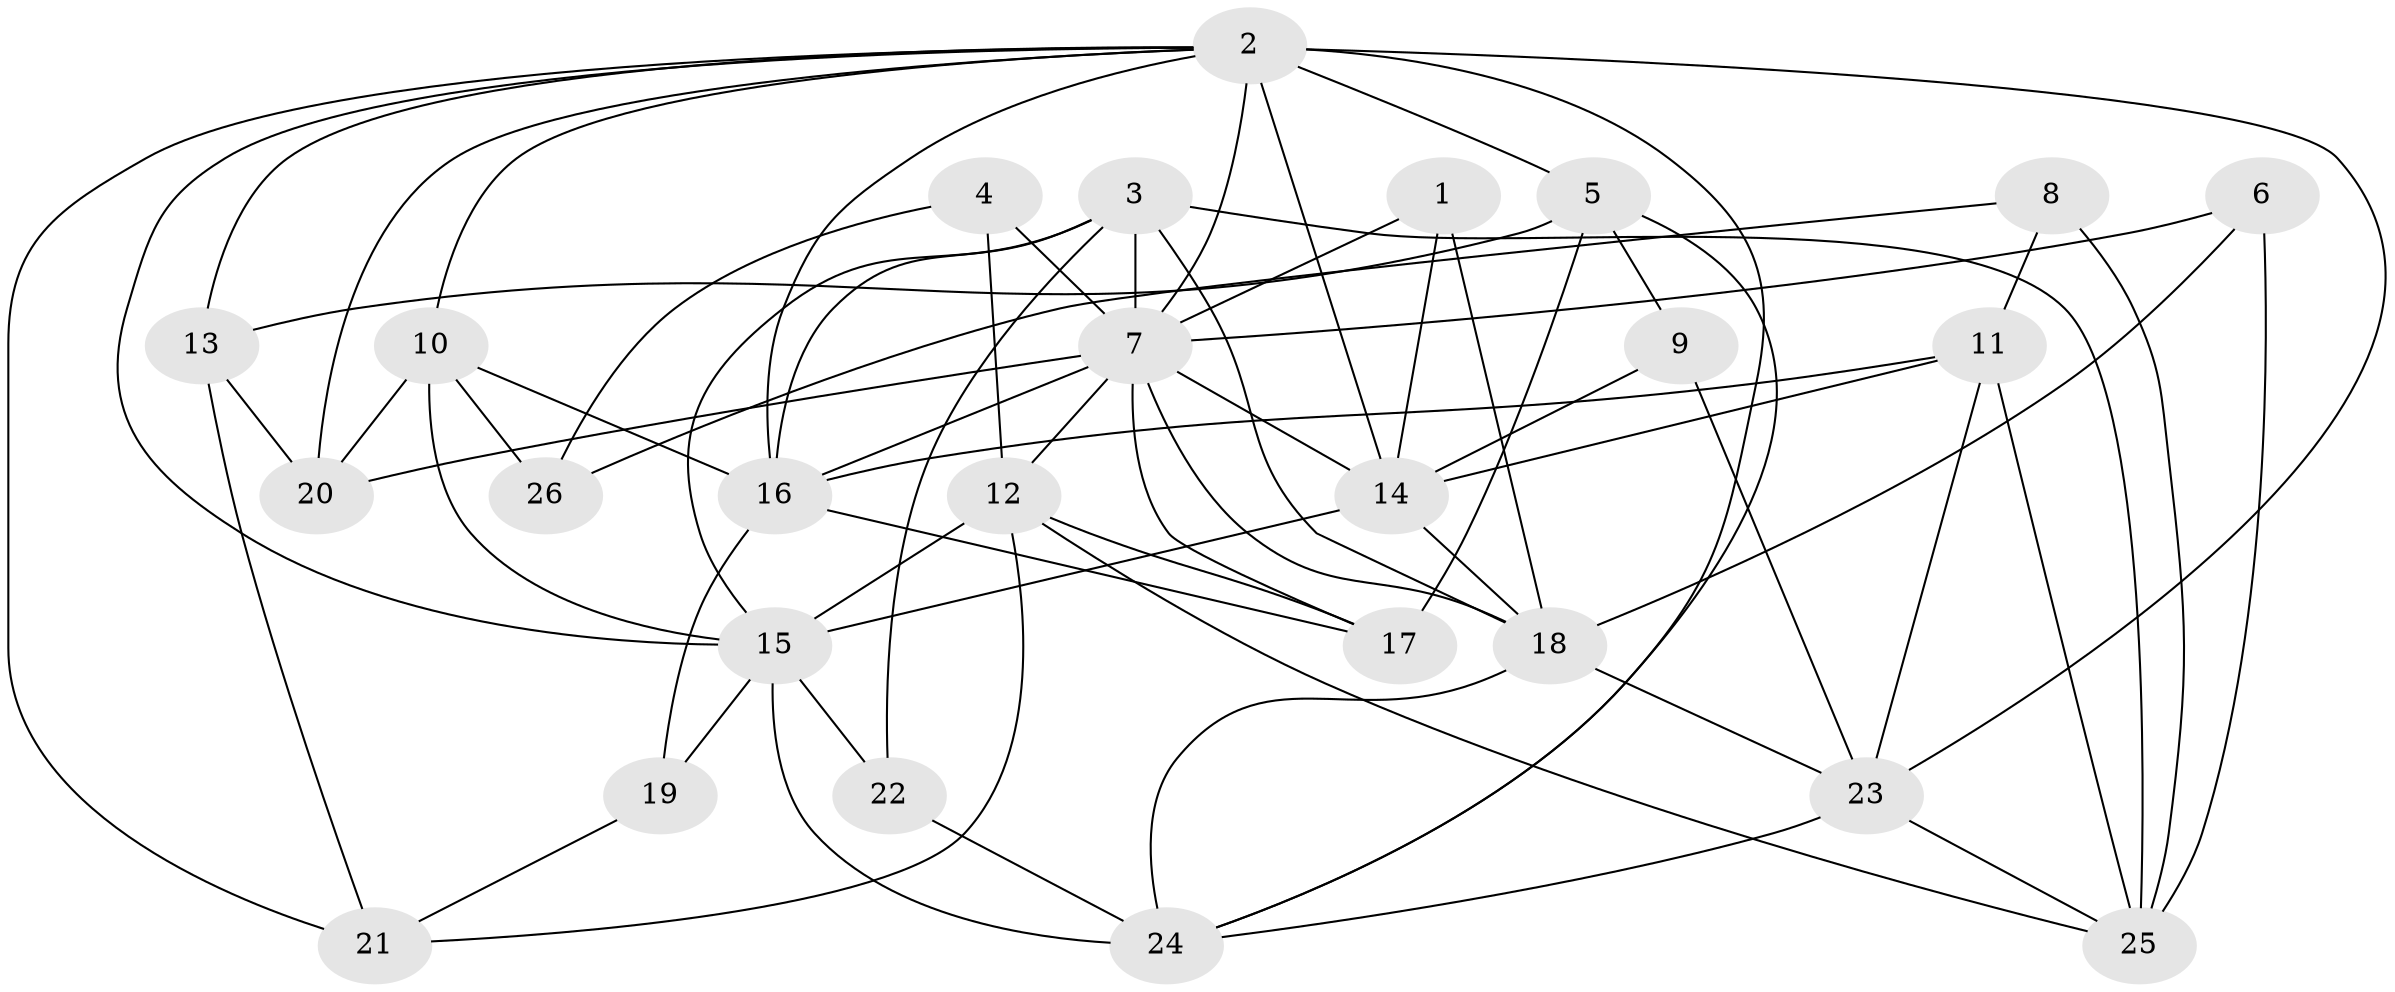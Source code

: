 // original degree distribution, {4: 0.23076923076923078, 5: 0.15384615384615385, 3: 0.2923076923076923, 2: 0.15384615384615385, 6: 0.09230769230769231, 7: 0.06153846153846154, 9: 0.015384615384615385}
// Generated by graph-tools (version 1.1) at 2025/37/03/04/25 23:37:03]
// undirected, 26 vertices, 68 edges
graph export_dot {
  node [color=gray90,style=filled];
  1;
  2;
  3;
  4;
  5;
  6;
  7;
  8;
  9;
  10;
  11;
  12;
  13;
  14;
  15;
  16;
  17;
  18;
  19;
  20;
  21;
  22;
  23;
  24;
  25;
  26;
  1 -- 7 [weight=1.0];
  1 -- 14 [weight=1.0];
  1 -- 18 [weight=2.0];
  2 -- 5 [weight=1.0];
  2 -- 7 [weight=1.0];
  2 -- 10 [weight=1.0];
  2 -- 13 [weight=1.0];
  2 -- 14 [weight=2.0];
  2 -- 15 [weight=1.0];
  2 -- 16 [weight=1.0];
  2 -- 20 [weight=1.0];
  2 -- 21 [weight=1.0];
  2 -- 23 [weight=2.0];
  2 -- 24 [weight=1.0];
  3 -- 7 [weight=1.0];
  3 -- 15 [weight=1.0];
  3 -- 16 [weight=1.0];
  3 -- 18 [weight=1.0];
  3 -- 22 [weight=1.0];
  3 -- 25 [weight=3.0];
  4 -- 7 [weight=1.0];
  4 -- 12 [weight=1.0];
  4 -- 26 [weight=1.0];
  5 -- 9 [weight=1.0];
  5 -- 13 [weight=1.0];
  5 -- 17 [weight=1.0];
  5 -- 24 [weight=1.0];
  6 -- 7 [weight=1.0];
  6 -- 18 [weight=4.0];
  6 -- 25 [weight=2.0];
  7 -- 12 [weight=1.0];
  7 -- 14 [weight=1.0];
  7 -- 16 [weight=1.0];
  7 -- 17 [weight=1.0];
  7 -- 18 [weight=2.0];
  7 -- 20 [weight=2.0];
  8 -- 11 [weight=1.0];
  8 -- 25 [weight=2.0];
  8 -- 26 [weight=1.0];
  9 -- 14 [weight=1.0];
  9 -- 23 [weight=1.0];
  10 -- 15 [weight=1.0];
  10 -- 16 [weight=1.0];
  10 -- 20 [weight=1.0];
  10 -- 26 [weight=1.0];
  11 -- 14 [weight=2.0];
  11 -- 16 [weight=2.0];
  11 -- 23 [weight=1.0];
  11 -- 25 [weight=1.0];
  12 -- 15 [weight=1.0];
  12 -- 17 [weight=1.0];
  12 -- 21 [weight=1.0];
  12 -- 25 [weight=3.0];
  13 -- 20 [weight=2.0];
  13 -- 21 [weight=1.0];
  14 -- 15 [weight=1.0];
  14 -- 18 [weight=1.0];
  15 -- 19 [weight=1.0];
  15 -- 22 [weight=1.0];
  15 -- 24 [weight=1.0];
  16 -- 17 [weight=1.0];
  16 -- 19 [weight=1.0];
  18 -- 23 [weight=1.0];
  18 -- 24 [weight=1.0];
  19 -- 21 [weight=1.0];
  22 -- 24 [weight=1.0];
  23 -- 24 [weight=1.0];
  23 -- 25 [weight=1.0];
}
